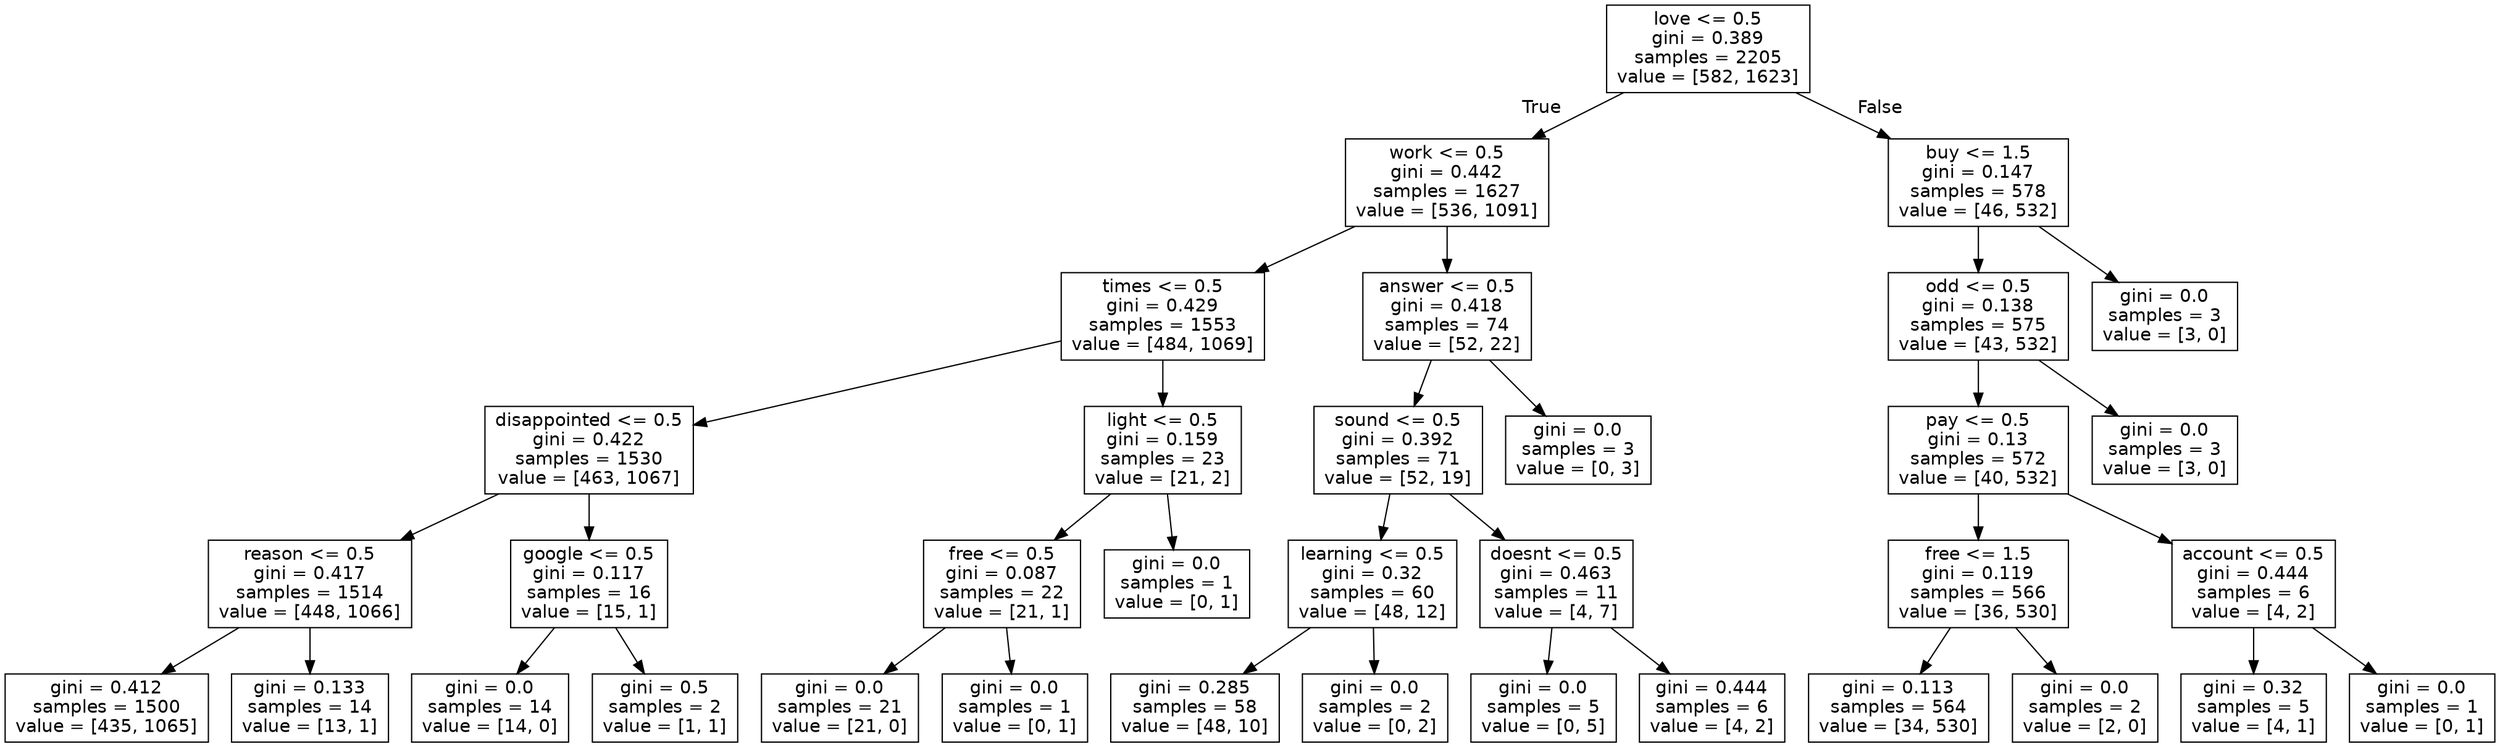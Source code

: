digraph Tree {
node [shape=box, fontname="helvetica"] ;
edge [fontname="helvetica"] ;
0 [label="love <= 0.5\ngini = 0.389\nsamples = 2205\nvalue = [582, 1623]"] ;
1 [label="work <= 0.5\ngini = 0.442\nsamples = 1627\nvalue = [536, 1091]"] ;
0 -> 1 [labeldistance=2.5, labelangle=45, headlabel="True"] ;
2 [label="times <= 0.5\ngini = 0.429\nsamples = 1553\nvalue = [484, 1069]"] ;
1 -> 2 ;
3 [label="disappointed <= 0.5\ngini = 0.422\nsamples = 1530\nvalue = [463, 1067]"] ;
2 -> 3 ;
4 [label="reason <= 0.5\ngini = 0.417\nsamples = 1514\nvalue = [448, 1066]"] ;
3 -> 4 ;
5 [label="gini = 0.412\nsamples = 1500\nvalue = [435, 1065]"] ;
4 -> 5 ;
6 [label="gini = 0.133\nsamples = 14\nvalue = [13, 1]"] ;
4 -> 6 ;
7 [label="google <= 0.5\ngini = 0.117\nsamples = 16\nvalue = [15, 1]"] ;
3 -> 7 ;
8 [label="gini = 0.0\nsamples = 14\nvalue = [14, 0]"] ;
7 -> 8 ;
9 [label="gini = 0.5\nsamples = 2\nvalue = [1, 1]"] ;
7 -> 9 ;
10 [label="light <= 0.5\ngini = 0.159\nsamples = 23\nvalue = [21, 2]"] ;
2 -> 10 ;
11 [label="free <= 0.5\ngini = 0.087\nsamples = 22\nvalue = [21, 1]"] ;
10 -> 11 ;
12 [label="gini = 0.0\nsamples = 21\nvalue = [21, 0]"] ;
11 -> 12 ;
13 [label="gini = 0.0\nsamples = 1\nvalue = [0, 1]"] ;
11 -> 13 ;
14 [label="gini = 0.0\nsamples = 1\nvalue = [0, 1]"] ;
10 -> 14 ;
15 [label="answer <= 0.5\ngini = 0.418\nsamples = 74\nvalue = [52, 22]"] ;
1 -> 15 ;
16 [label="sound <= 0.5\ngini = 0.392\nsamples = 71\nvalue = [52, 19]"] ;
15 -> 16 ;
17 [label="learning <= 0.5\ngini = 0.32\nsamples = 60\nvalue = [48, 12]"] ;
16 -> 17 ;
18 [label="gini = 0.285\nsamples = 58\nvalue = [48, 10]"] ;
17 -> 18 ;
19 [label="gini = 0.0\nsamples = 2\nvalue = [0, 2]"] ;
17 -> 19 ;
20 [label="doesnt <= 0.5\ngini = 0.463\nsamples = 11\nvalue = [4, 7]"] ;
16 -> 20 ;
21 [label="gini = 0.0\nsamples = 5\nvalue = [0, 5]"] ;
20 -> 21 ;
22 [label="gini = 0.444\nsamples = 6\nvalue = [4, 2]"] ;
20 -> 22 ;
23 [label="gini = 0.0\nsamples = 3\nvalue = [0, 3]"] ;
15 -> 23 ;
24 [label="buy <= 1.5\ngini = 0.147\nsamples = 578\nvalue = [46, 532]"] ;
0 -> 24 [labeldistance=2.5, labelangle=-45, headlabel="False"] ;
25 [label="odd <= 0.5\ngini = 0.138\nsamples = 575\nvalue = [43, 532]"] ;
24 -> 25 ;
26 [label="pay <= 0.5\ngini = 0.13\nsamples = 572\nvalue = [40, 532]"] ;
25 -> 26 ;
27 [label="free <= 1.5\ngini = 0.119\nsamples = 566\nvalue = [36, 530]"] ;
26 -> 27 ;
28 [label="gini = 0.113\nsamples = 564\nvalue = [34, 530]"] ;
27 -> 28 ;
29 [label="gini = 0.0\nsamples = 2\nvalue = [2, 0]"] ;
27 -> 29 ;
30 [label="account <= 0.5\ngini = 0.444\nsamples = 6\nvalue = [4, 2]"] ;
26 -> 30 ;
31 [label="gini = 0.32\nsamples = 5\nvalue = [4, 1]"] ;
30 -> 31 ;
32 [label="gini = 0.0\nsamples = 1\nvalue = [0, 1]"] ;
30 -> 32 ;
33 [label="gini = 0.0\nsamples = 3\nvalue = [3, 0]"] ;
25 -> 33 ;
34 [label="gini = 0.0\nsamples = 3\nvalue = [3, 0]"] ;
24 -> 34 ;
}